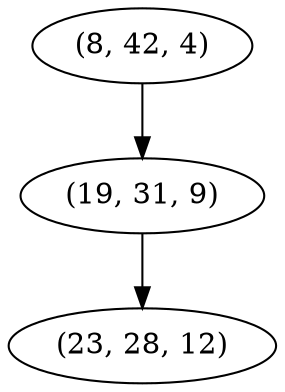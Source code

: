 digraph tree {
    "(8, 42, 4)";
    "(19, 31, 9)";
    "(23, 28, 12)";
    "(8, 42, 4)" -> "(19, 31, 9)";
    "(19, 31, 9)" -> "(23, 28, 12)";
}
